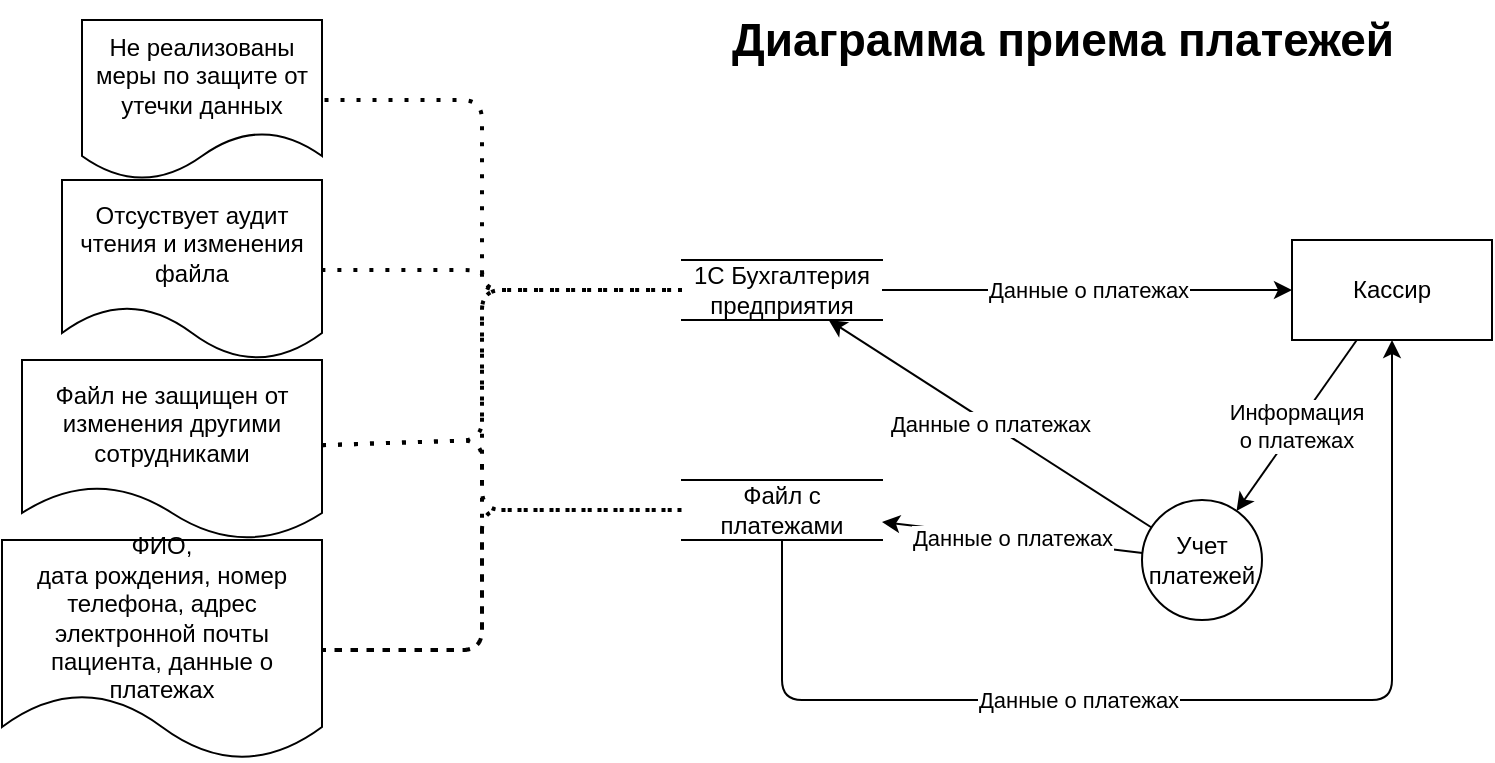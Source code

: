 <mxfile version="27.0.2">
  <diagram name="Страница — 1" id="DP7TmNHtPNwdQ04ViJx4">
    <mxGraphModel dx="1426" dy="2010" grid="1" gridSize="10" guides="1" tooltips="1" connect="1" arrows="1" fold="1" page="1" pageScale="1" pageWidth="827" pageHeight="1169" math="0" shadow="0">
      <root>
        <mxCell id="0" />
        <mxCell id="1" parent="0" />
        <mxCell id="7" value="Учет платежей" style="shape=ellipse;html=1;dashed=0;whiteSpace=wrap;aspect=fixed;perimeter=ellipsePerimeter;" parent="1" vertex="1">
          <mxGeometry x="730" y="60" width="60" height="60" as="geometry" />
        </mxCell>
        <mxCell id="8" value="Диаграмма приема платежей" style="text;html=1;align=center;verticalAlign=middle;resizable=0;points=[];autosize=1;strokeColor=none;fillColor=none;fontStyle=1;fontSize=23;" parent="1" vertex="1">
          <mxGeometry x="520" y="-190" width="340" height="40" as="geometry" />
        </mxCell>
        <mxCell id="17" value="Кассир" style="html=1;dashed=0;whiteSpace=wrap;" parent="1" vertex="1">
          <mxGeometry x="805" y="-70" width="100" height="50" as="geometry" />
        </mxCell>
        <mxCell id="18" value="Информация&lt;div&gt;о платежах&lt;/div&gt;" style="endArrow=classic;html=1;" parent="1" source="17" target="7" edge="1">
          <mxGeometry width="50" height="50" relative="1" as="geometry">
            <mxPoint x="1555" y="290" as="sourcePoint" />
            <mxPoint x="1605" y="240" as="targetPoint" />
          </mxGeometry>
        </mxCell>
        <mxCell id="37" value="1С Бухгалтерия предприятия" style="html=1;dashed=0;whiteSpace=wrap;shape=partialRectangle;right=0;left=0;" parent="1" vertex="1">
          <mxGeometry x="500" y="-60" width="100" height="30" as="geometry" />
        </mxCell>
        <mxCell id="38" value="Данные о платежах" style="endArrow=classic;html=1;" parent="1" source="37" target="17" edge="1">
          <mxGeometry width="50" height="50" relative="1" as="geometry">
            <mxPoint x="710" y="150" as="sourcePoint" />
            <mxPoint x="760" y="100" as="targetPoint" />
          </mxGeometry>
        </mxCell>
        <mxCell id="53" value="Файл не защищен от изменения другими сотрудниками" style="shape=document;whiteSpace=wrap;html=1;boundedLbl=1;dashed=0;flipH=1;" parent="1" vertex="1">
          <mxGeometry x="170" y="-10" width="150" height="90" as="geometry" />
        </mxCell>
        <mxCell id="60" value="Данные о платежах" style="endArrow=classic;html=1;" parent="1" source="7" target="37" edge="1">
          <mxGeometry width="50" height="50" relative="1" as="geometry">
            <mxPoint x="1280" y="250" as="sourcePoint" />
            <mxPoint x="1330" y="200" as="targetPoint" />
          </mxGeometry>
        </mxCell>
        <mxCell id="61" value="" style="endArrow=none;dashed=1;html=1;dashPattern=1 3;strokeWidth=2;" parent="1" source="53" target="37" edge="1">
          <mxGeometry width="50" height="50" relative="1" as="geometry">
            <mxPoint x="1010" y="260" as="sourcePoint" />
            <mxPoint x="1060" y="210" as="targetPoint" />
            <Array as="points">
              <mxPoint x="400" y="30" />
              <mxPoint x="400" y="-45" />
            </Array>
          </mxGeometry>
        </mxCell>
        <mxCell id="62" value="Не реализованы меры по защите от утечки данных" style="shape=document;whiteSpace=wrap;html=1;boundedLbl=1;" parent="1" vertex="1">
          <mxGeometry x="200" y="-180" width="120" height="80" as="geometry" />
        </mxCell>
        <mxCell id="63" value="" style="endArrow=none;dashed=1;html=1;dashPattern=1 3;strokeWidth=2;" parent="1" source="37" target="62" edge="1">
          <mxGeometry width="50" height="50" relative="1" as="geometry">
            <mxPoint x="1010" y="270" as="sourcePoint" />
            <mxPoint x="1060" y="220" as="targetPoint" />
            <Array as="points">
              <mxPoint x="400" y="-45" />
              <mxPoint x="400" y="-140" />
            </Array>
          </mxGeometry>
        </mxCell>
        <mxCell id="64" value="Отсуствует аудит чтения и изменения файла" style="shape=document;whiteSpace=wrap;html=1;boundedLbl=1;dashed=0;flipH=1;" parent="1" vertex="1">
          <mxGeometry x="190" y="-100" width="130" height="90" as="geometry" />
        </mxCell>
        <mxCell id="65" value="" style="endArrow=none;dashed=1;html=1;dashPattern=1 3;strokeWidth=2;" parent="1" source="37" target="64" edge="1">
          <mxGeometry width="50" height="50" relative="1" as="geometry">
            <mxPoint x="1000" y="170" as="sourcePoint" />
            <mxPoint x="1050" y="120" as="targetPoint" />
            <Array as="points">
              <mxPoint x="400" y="-45" />
              <mxPoint x="400" y="-55" />
            </Array>
          </mxGeometry>
        </mxCell>
        <mxCell id="68" value="ФИО,&lt;div&gt;дата рождения, номер телефона, адрес электронной почты пациента, данные о платежах&lt;/div&gt;" style="shape=document;whiteSpace=wrap;html=1;boundedLbl=1;dashed=0;flipH=1;" parent="1" vertex="1">
          <mxGeometry x="160" y="80" width="160" height="110" as="geometry" />
        </mxCell>
        <mxCell id="69" value="" style="endArrow=none;dashed=1;html=1;dashPattern=1 3;strokeWidth=2;" parent="1" source="37" target="68" edge="1">
          <mxGeometry width="50" height="50" relative="1" as="geometry">
            <mxPoint x="1000" y="170" as="sourcePoint" />
            <mxPoint x="1050" y="120" as="targetPoint" />
            <Array as="points">
              <mxPoint x="400" y="-45" />
              <mxPoint x="400" y="135" />
            </Array>
          </mxGeometry>
        </mxCell>
        <mxCell id="70" value="Файл с платежами" style="html=1;dashed=0;whiteSpace=wrap;shape=partialRectangle;right=0;left=0;" parent="1" vertex="1">
          <mxGeometry x="500" y="50" width="100" height="30" as="geometry" />
        </mxCell>
        <mxCell id="71" value="Данные о платежах" style="endArrow=classic;html=1;" parent="1" source="7" target="70" edge="1">
          <mxGeometry width="50" height="50" relative="1" as="geometry">
            <mxPoint x="400" y="180" as="sourcePoint" />
            <mxPoint x="450" y="130" as="targetPoint" />
          </mxGeometry>
        </mxCell>
        <mxCell id="73" value="" style="endArrow=none;dashed=1;html=1;dashPattern=1 3;strokeWidth=2;" parent="1" source="53" target="70" edge="1">
          <mxGeometry width="50" height="50" relative="1" as="geometry">
            <mxPoint x="400" y="180" as="sourcePoint" />
            <mxPoint x="450" y="130" as="targetPoint" />
            <Array as="points">
              <mxPoint x="400" y="30" />
              <mxPoint x="400" y="65" />
            </Array>
          </mxGeometry>
        </mxCell>
        <mxCell id="74" value="" style="endArrow=none;dashed=1;html=1;dashPattern=1 3;strokeWidth=2;" parent="1" source="68" target="70" edge="1">
          <mxGeometry width="50" height="50" relative="1" as="geometry">
            <mxPoint x="400" y="180" as="sourcePoint" />
            <mxPoint x="450" y="130" as="targetPoint" />
            <Array as="points">
              <mxPoint x="400" y="135" />
              <mxPoint x="400" y="65" />
            </Array>
          </mxGeometry>
        </mxCell>
        <mxCell id="75" value="Данные о платежах" style="endArrow=classic;html=1;" parent="1" source="70" target="17" edge="1">
          <mxGeometry x="-0.193" width="50" height="50" relative="1" as="geometry">
            <mxPoint x="400" y="180" as="sourcePoint" />
            <mxPoint x="450" y="130" as="targetPoint" />
            <Array as="points">
              <mxPoint x="550" y="160" />
              <mxPoint x="855" y="160" />
            </Array>
            <mxPoint as="offset" />
          </mxGeometry>
        </mxCell>
      </root>
    </mxGraphModel>
  </diagram>
</mxfile>
